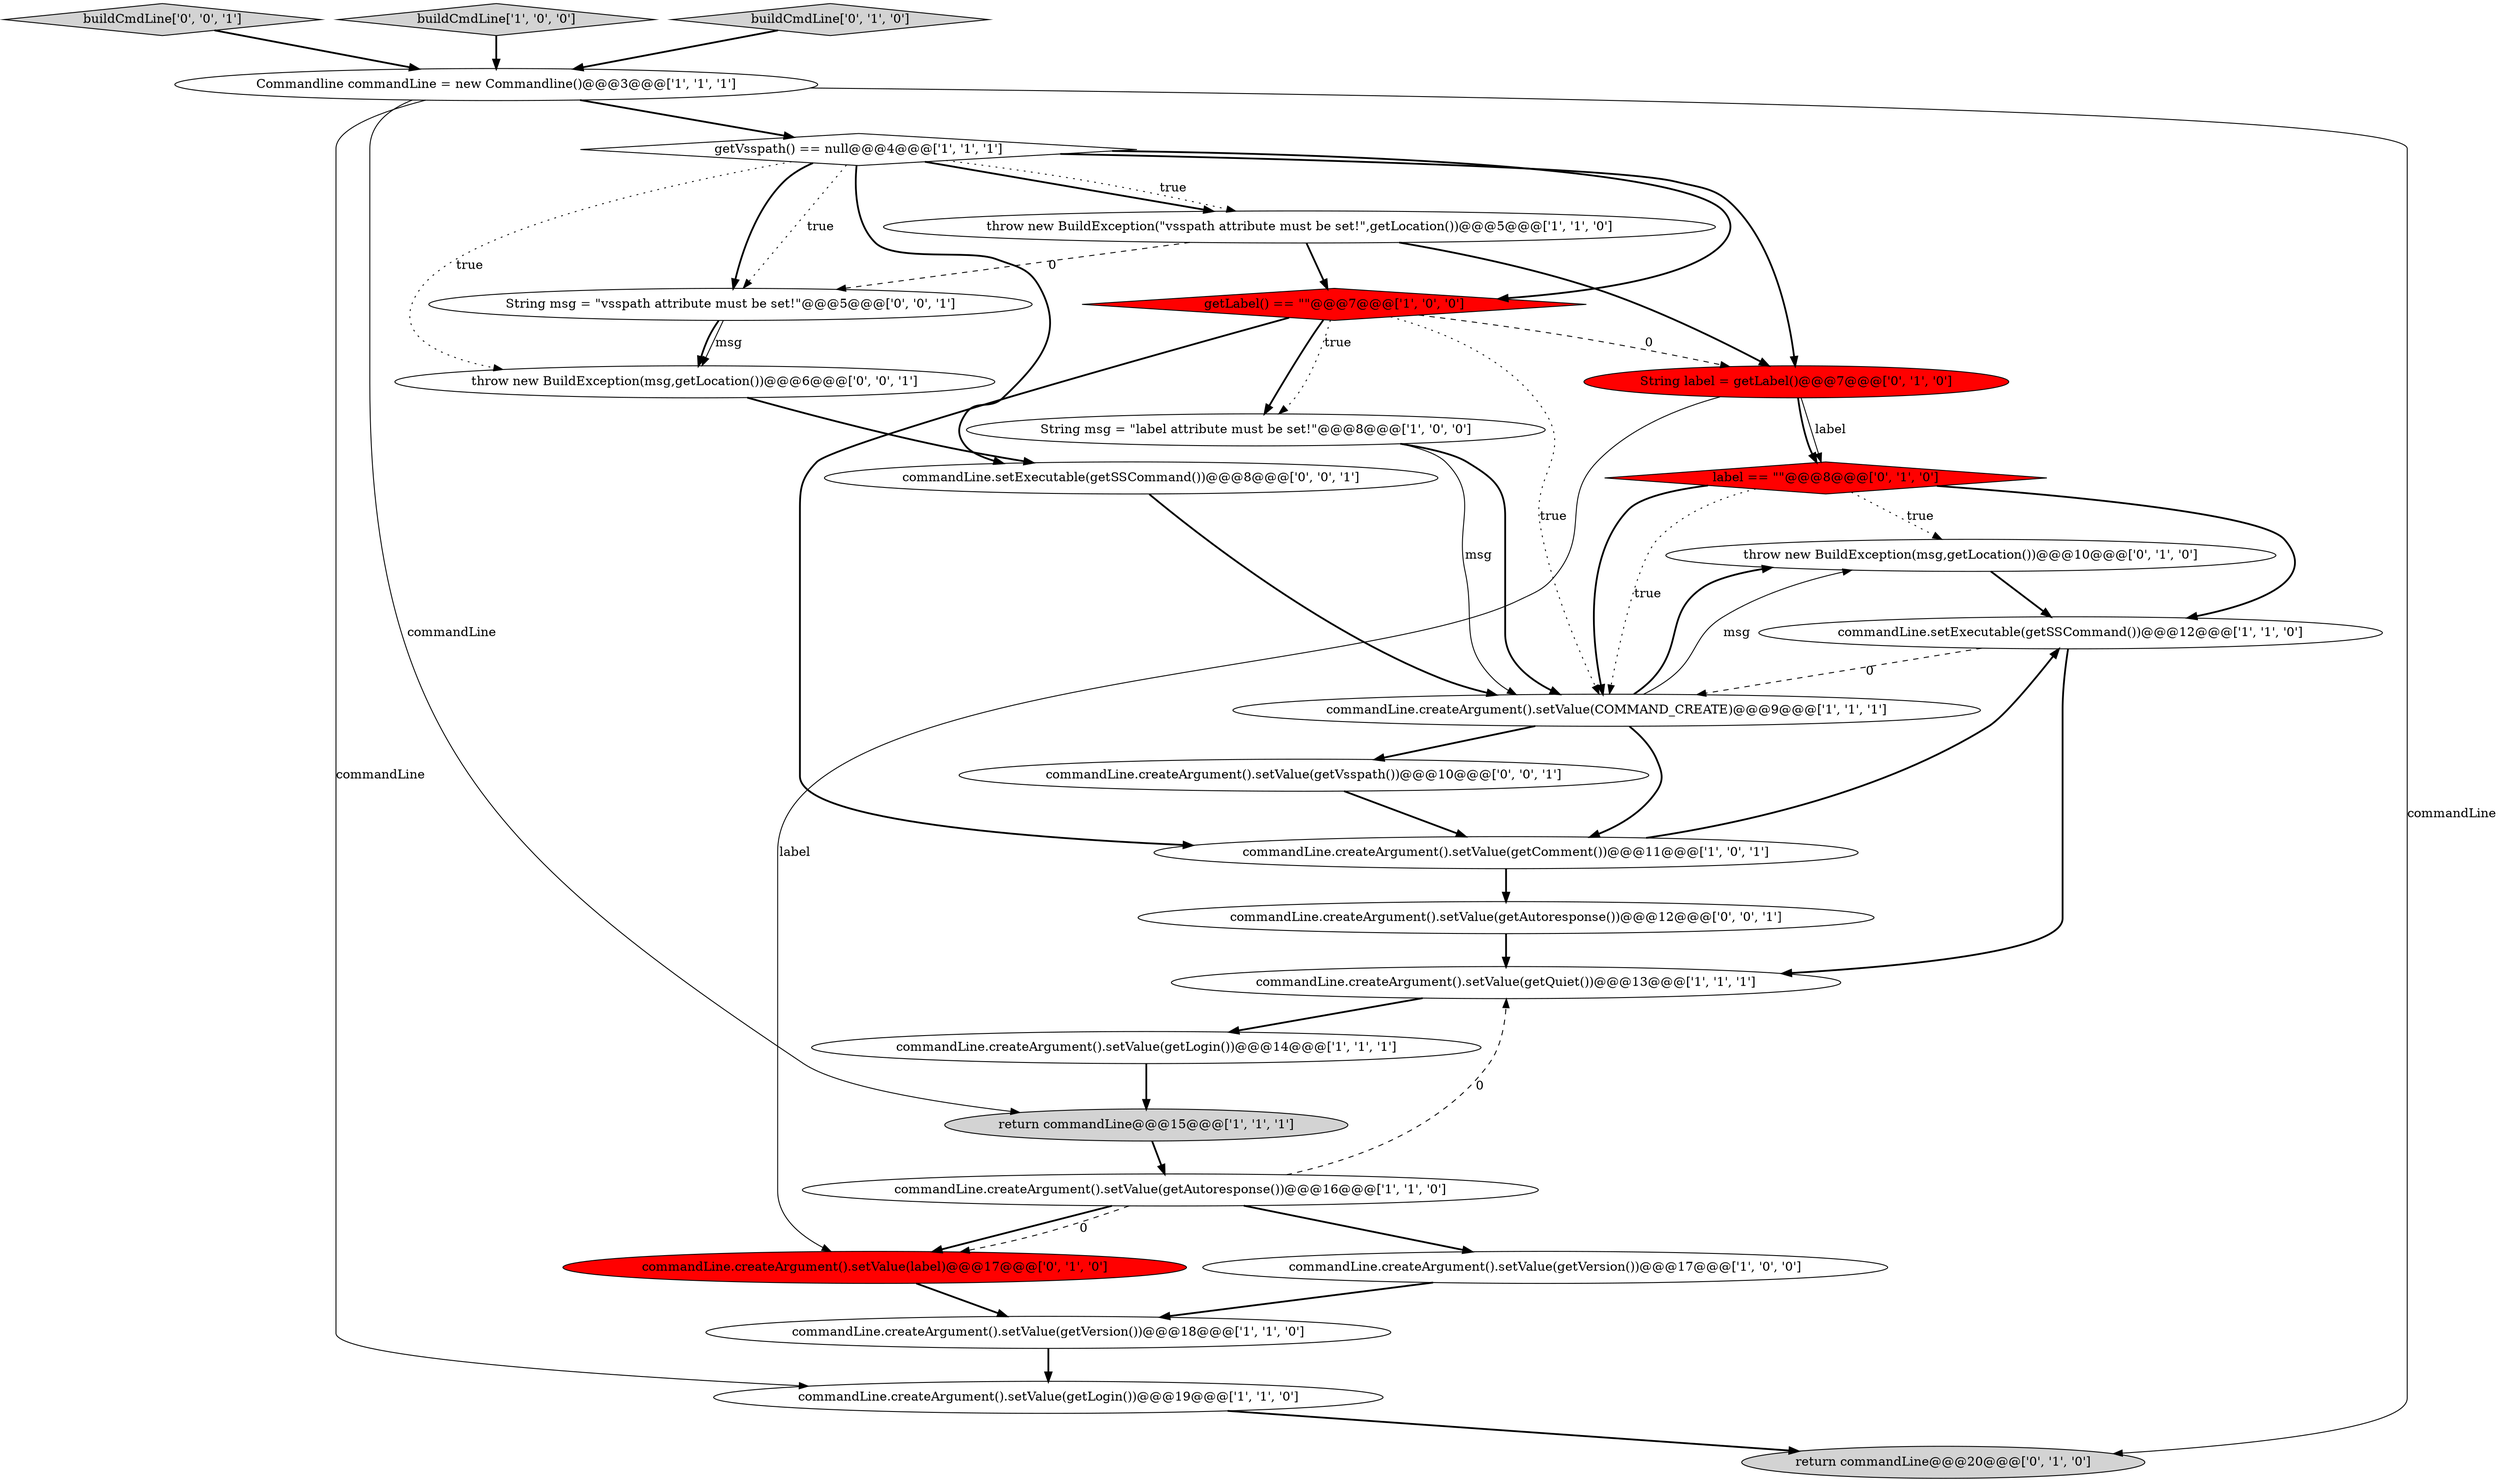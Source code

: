 digraph {
9 [style = filled, label = "commandLine.createArgument().setValue(getVersion())@@@18@@@['1', '1', '0']", fillcolor = white, shape = ellipse image = "AAA0AAABBB1BBB"];
4 [style = filled, label = "String msg = \"label attribute must be set!\"@@@8@@@['1', '0', '0']", fillcolor = white, shape = ellipse image = "AAA0AAABBB1BBB"];
10 [style = filled, label = "throw new BuildException(\"vsspath attribute must be set!\",getLocation())@@@5@@@['1', '1', '0']", fillcolor = white, shape = ellipse image = "AAA0AAABBB1BBB"];
19 [style = filled, label = "String label = getLabel()@@@7@@@['0', '1', '0']", fillcolor = red, shape = ellipse image = "AAA1AAABBB2BBB"];
24 [style = filled, label = "commandLine.createArgument().setValue(getVsspath())@@@10@@@['0', '0', '1']", fillcolor = white, shape = ellipse image = "AAA0AAABBB3BBB"];
0 [style = filled, label = "Commandline commandLine = new Commandline()@@@3@@@['1', '1', '1']", fillcolor = white, shape = ellipse image = "AAA0AAABBB1BBB"];
16 [style = filled, label = "label == \"\"@@@8@@@['0', '1', '0']", fillcolor = red, shape = diamond image = "AAA1AAABBB2BBB"];
20 [style = filled, label = "throw new BuildException(msg,getLocation())@@@10@@@['0', '1', '0']", fillcolor = white, shape = ellipse image = "AAA0AAABBB2BBB"];
12 [style = filled, label = "getLabel() == \"\"@@@7@@@['1', '0', '0']", fillcolor = red, shape = diamond image = "AAA1AAABBB1BBB"];
1 [style = filled, label = "commandLine.setExecutable(getSSCommand())@@@12@@@['1', '1', '0']", fillcolor = white, shape = ellipse image = "AAA0AAABBB1BBB"];
26 [style = filled, label = "buildCmdLine['0', '0', '1']", fillcolor = lightgray, shape = diamond image = "AAA0AAABBB3BBB"];
11 [style = filled, label = "commandLine.createArgument().setValue(COMMAND_CREATE)@@@9@@@['1', '1', '1']", fillcolor = white, shape = ellipse image = "AAA0AAABBB1BBB"];
2 [style = filled, label = "commandLine.createArgument().setValue(getVersion())@@@17@@@['1', '0', '0']", fillcolor = white, shape = ellipse image = "AAA0AAABBB1BBB"];
6 [style = filled, label = "commandLine.createArgument().setValue(getQuiet())@@@13@@@['1', '1', '1']", fillcolor = white, shape = ellipse image = "AAA0AAABBB1BBB"];
5 [style = filled, label = "getVsspath() == null@@@4@@@['1', '1', '1']", fillcolor = white, shape = diamond image = "AAA0AAABBB1BBB"];
8 [style = filled, label = "commandLine.createArgument().setValue(getLogin())@@@19@@@['1', '1', '0']", fillcolor = white, shape = ellipse image = "AAA0AAABBB1BBB"];
7 [style = filled, label = "buildCmdLine['1', '0', '0']", fillcolor = lightgray, shape = diamond image = "AAA0AAABBB1BBB"];
17 [style = filled, label = "commandLine.createArgument().setValue(label)@@@17@@@['0', '1', '0']", fillcolor = red, shape = ellipse image = "AAA1AAABBB2BBB"];
15 [style = filled, label = "commandLine.createArgument().setValue(getAutoresponse())@@@16@@@['1', '1', '0']", fillcolor = white, shape = ellipse image = "AAA0AAABBB1BBB"];
23 [style = filled, label = "throw new BuildException(msg,getLocation())@@@6@@@['0', '0', '1']", fillcolor = white, shape = ellipse image = "AAA0AAABBB3BBB"];
21 [style = filled, label = "buildCmdLine['0', '1', '0']", fillcolor = lightgray, shape = diamond image = "AAA0AAABBB2BBB"];
25 [style = filled, label = "String msg = \"vsspath attribute must be set!\"@@@5@@@['0', '0', '1']", fillcolor = white, shape = ellipse image = "AAA0AAABBB3BBB"];
14 [style = filled, label = "return commandLine@@@15@@@['1', '1', '1']", fillcolor = lightgray, shape = ellipse image = "AAA0AAABBB1BBB"];
13 [style = filled, label = "commandLine.createArgument().setValue(getLogin())@@@14@@@['1', '1', '1']", fillcolor = white, shape = ellipse image = "AAA0AAABBB1BBB"];
22 [style = filled, label = "commandLine.createArgument().setValue(getAutoresponse())@@@12@@@['0', '0', '1']", fillcolor = white, shape = ellipse image = "AAA0AAABBB3BBB"];
3 [style = filled, label = "commandLine.createArgument().setValue(getComment())@@@11@@@['1', '0', '1']", fillcolor = white, shape = ellipse image = "AAA0AAABBB1BBB"];
18 [style = filled, label = "return commandLine@@@20@@@['0', '1', '0']", fillcolor = lightgray, shape = ellipse image = "AAA0AAABBB2BBB"];
27 [style = filled, label = "commandLine.setExecutable(getSSCommand())@@@8@@@['0', '0', '1']", fillcolor = white, shape = ellipse image = "AAA0AAABBB3BBB"];
5->10 [style = bold, label=""];
11->20 [style = bold, label=""];
15->2 [style = bold, label=""];
16->11 [style = bold, label=""];
3->1 [style = bold, label=""];
21->0 [style = bold, label=""];
23->27 [style = bold, label=""];
0->14 [style = solid, label="commandLine"];
19->17 [style = solid, label="label"];
25->23 [style = bold, label=""];
8->18 [style = bold, label=""];
5->10 [style = dotted, label="true"];
10->19 [style = bold, label=""];
17->9 [style = bold, label=""];
5->23 [style = dotted, label="true"];
19->16 [style = solid, label="label"];
0->18 [style = solid, label="commandLine"];
16->20 [style = dotted, label="true"];
4->11 [style = solid, label="msg"];
25->23 [style = solid, label="msg"];
7->0 [style = bold, label=""];
2->9 [style = bold, label=""];
20->1 [style = bold, label=""];
9->8 [style = bold, label=""];
11->24 [style = bold, label=""];
3->22 [style = bold, label=""];
5->25 [style = bold, label=""];
19->16 [style = bold, label=""];
12->11 [style = dotted, label="true"];
5->19 [style = bold, label=""];
15->17 [style = bold, label=""];
26->0 [style = bold, label=""];
1->6 [style = bold, label=""];
12->19 [style = dashed, label="0"];
27->11 [style = bold, label=""];
12->4 [style = bold, label=""];
5->12 [style = bold, label=""];
11->3 [style = bold, label=""];
16->1 [style = bold, label=""];
10->12 [style = bold, label=""];
11->20 [style = solid, label="msg"];
5->25 [style = dotted, label="true"];
1->11 [style = dashed, label="0"];
6->13 [style = bold, label=""];
15->6 [style = dashed, label="0"];
15->17 [style = dashed, label="0"];
22->6 [style = bold, label=""];
14->15 [style = bold, label=""];
12->4 [style = dotted, label="true"];
12->3 [style = bold, label=""];
5->27 [style = bold, label=""];
4->11 [style = bold, label=""];
16->11 [style = dotted, label="true"];
13->14 [style = bold, label=""];
24->3 [style = bold, label=""];
10->25 [style = dashed, label="0"];
0->8 [style = solid, label="commandLine"];
0->5 [style = bold, label=""];
}
